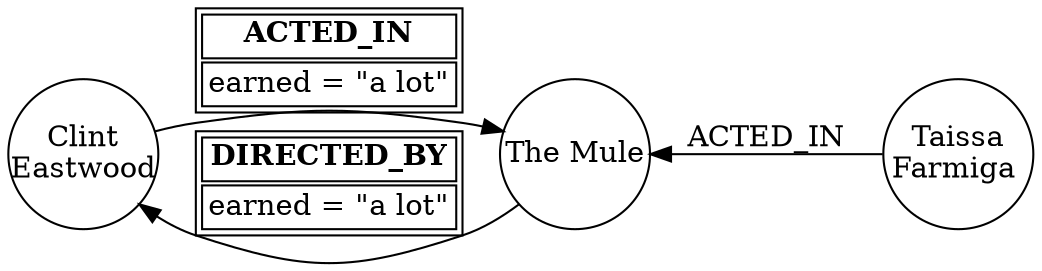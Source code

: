digraph G {
    rankdir=LR;
    node [shape=circle,fixedsize=true,width=1];
    p1 -> m1 [label=<
    <TABLE>
        <TR><TD><B>ACTED_IN</B></TD></TR>
        <TR><TD>earned = "a lot"</TD></TR>
    </TABLE>>];
    m1 -> p2 [label="ACTED_IN",dir=back];
    m1 -> p1 [label=<
    <TABLE>
        <TR><TD><B>DIRECTED_BY</B></TD></TR>
        <TR><TD>earned = "a lot"</TD></TR>
    </TABLE>>];

    p1 [label="Clint\nEastwood"];
    p2 [label="Taissa\nFarmiga "];
    m1 [label="The Mule"];
}
